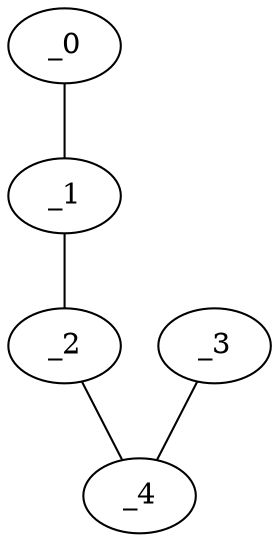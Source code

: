 graph AP1_0018 {
	_0	 [x="0.896624",
		y="1.22833"];
	_1	 [x="1.9414",
		y="2.32289"];
	_0 -- _1;
	_2	 [x="2.41008",
		y="0.670368"];
	_1 -- _2;
	_4	 [x="2.41656",
		y="1.4392"];
	_2 -- _4;
	_3	 [x="1.24739",
		y="1.67719"];
	_3 -- _4;
}
